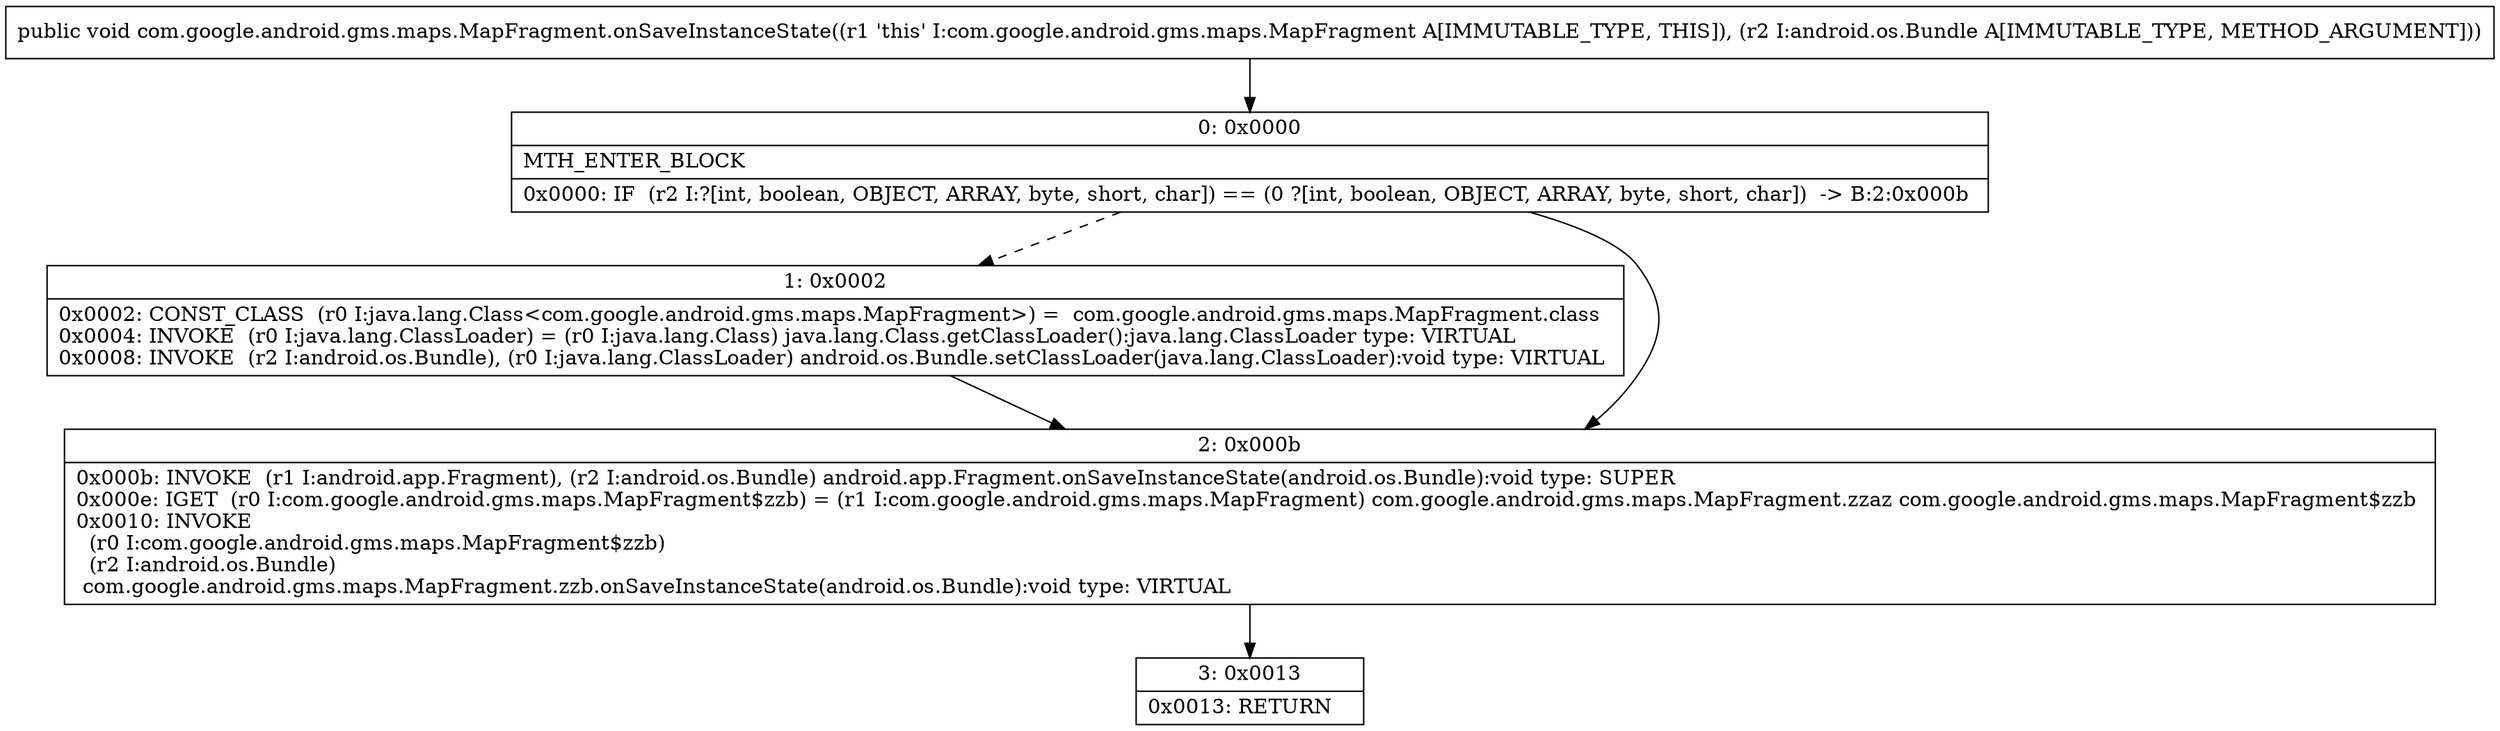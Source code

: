 digraph "CFG forcom.google.android.gms.maps.MapFragment.onSaveInstanceState(Landroid\/os\/Bundle;)V" {
Node_0 [shape=record,label="{0\:\ 0x0000|MTH_ENTER_BLOCK\l|0x0000: IF  (r2 I:?[int, boolean, OBJECT, ARRAY, byte, short, char]) == (0 ?[int, boolean, OBJECT, ARRAY, byte, short, char])  \-\> B:2:0x000b \l}"];
Node_1 [shape=record,label="{1\:\ 0x0002|0x0002: CONST_CLASS  (r0 I:java.lang.Class\<com.google.android.gms.maps.MapFragment\>) =  com.google.android.gms.maps.MapFragment.class \l0x0004: INVOKE  (r0 I:java.lang.ClassLoader) = (r0 I:java.lang.Class) java.lang.Class.getClassLoader():java.lang.ClassLoader type: VIRTUAL \l0x0008: INVOKE  (r2 I:android.os.Bundle), (r0 I:java.lang.ClassLoader) android.os.Bundle.setClassLoader(java.lang.ClassLoader):void type: VIRTUAL \l}"];
Node_2 [shape=record,label="{2\:\ 0x000b|0x000b: INVOKE  (r1 I:android.app.Fragment), (r2 I:android.os.Bundle) android.app.Fragment.onSaveInstanceState(android.os.Bundle):void type: SUPER \l0x000e: IGET  (r0 I:com.google.android.gms.maps.MapFragment$zzb) = (r1 I:com.google.android.gms.maps.MapFragment) com.google.android.gms.maps.MapFragment.zzaz com.google.android.gms.maps.MapFragment$zzb \l0x0010: INVOKE  \l  (r0 I:com.google.android.gms.maps.MapFragment$zzb)\l  (r2 I:android.os.Bundle)\l com.google.android.gms.maps.MapFragment.zzb.onSaveInstanceState(android.os.Bundle):void type: VIRTUAL \l}"];
Node_3 [shape=record,label="{3\:\ 0x0013|0x0013: RETURN   \l}"];
MethodNode[shape=record,label="{public void com.google.android.gms.maps.MapFragment.onSaveInstanceState((r1 'this' I:com.google.android.gms.maps.MapFragment A[IMMUTABLE_TYPE, THIS]), (r2 I:android.os.Bundle A[IMMUTABLE_TYPE, METHOD_ARGUMENT])) }"];
MethodNode -> Node_0;
Node_0 -> Node_1[style=dashed];
Node_0 -> Node_2;
Node_1 -> Node_2;
Node_2 -> Node_3;
}

